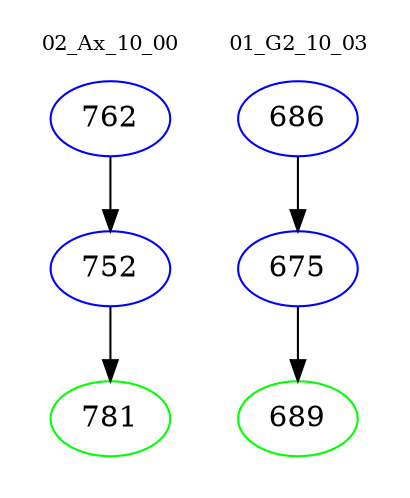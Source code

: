 digraph{
subgraph cluster_0 {
color = white
label = "02_Ax_10_00";
fontsize=10;
T0_762 [label="762", color="blue"]
T0_762 -> T0_752 [color="black"]
T0_752 [label="752", color="blue"]
T0_752 -> T0_781 [color="black"]
T0_781 [label="781", color="green"]
}
subgraph cluster_1 {
color = white
label = "01_G2_10_03";
fontsize=10;
T1_686 [label="686", color="blue"]
T1_686 -> T1_675 [color="black"]
T1_675 [label="675", color="blue"]
T1_675 -> T1_689 [color="black"]
T1_689 [label="689", color="green"]
}
}
